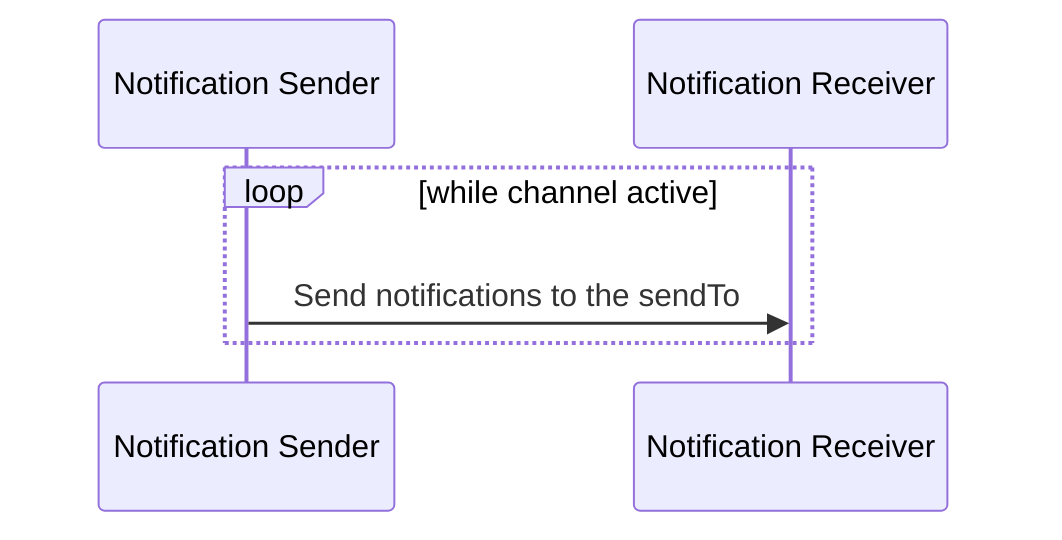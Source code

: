 sequenceDiagram
  participant Notification Sender
  participant Notification Receiver

  loop while channel active
    Notification Sender ->> Notification Receiver: Send notifications to the sendTo
  end